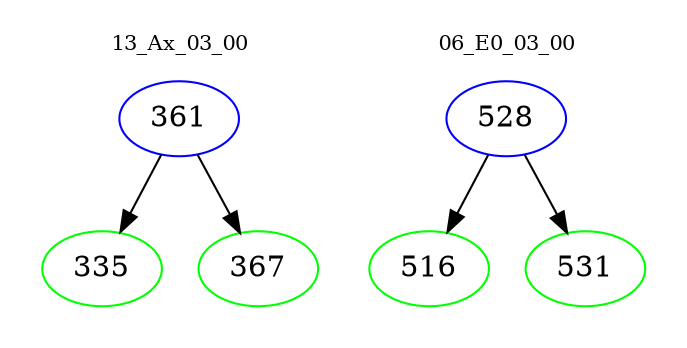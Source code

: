 digraph{
subgraph cluster_0 {
color = white
label = "13_Ax_03_00";
fontsize=10;
T0_361 [label="361", color="blue"]
T0_361 -> T0_335 [color="black"]
T0_335 [label="335", color="green"]
T0_361 -> T0_367 [color="black"]
T0_367 [label="367", color="green"]
}
subgraph cluster_1 {
color = white
label = "06_E0_03_00";
fontsize=10;
T1_528 [label="528", color="blue"]
T1_528 -> T1_516 [color="black"]
T1_516 [label="516", color="green"]
T1_528 -> T1_531 [color="black"]
T1_531 [label="531", color="green"]
}
}
